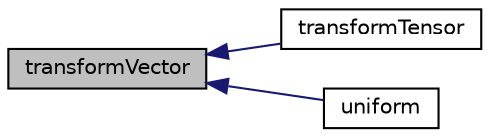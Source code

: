 digraph "transformVector"
{
  bgcolor="transparent";
  edge [fontname="Helvetica",fontsize="10",labelfontname="Helvetica",labelfontsize="10"];
  node [fontname="Helvetica",fontsize="10",shape=record];
  rankdir="LR";
  Node1744 [label="transformVector",height=0.2,width=0.4,color="black", fillcolor="grey75", style="filled", fontcolor="black"];
  Node1744 -> Node1745 [dir="back",color="midnightblue",fontsize="10",style="solid",fontname="Helvetica"];
  Node1745 [label="transformTensor",height=0.2,width=0.4,color="black",URL="$a26129.html#a2e57ce7c0d419b85cb74a545eb0284fc",tooltip="Transform tensor sub-field using transformation tensorField. "];
  Node1744 -> Node1746 [dir="back",color="midnightblue",fontsize="10",style="solid",fontname="Helvetica"];
  Node1746 [label="uniform",height=0.2,width=0.4,color="black",URL="$a26129.html#a07776dba5bdac153fd054c4e6b1d5a3b",tooltip="Return if the rotation is uniform. "];
}
